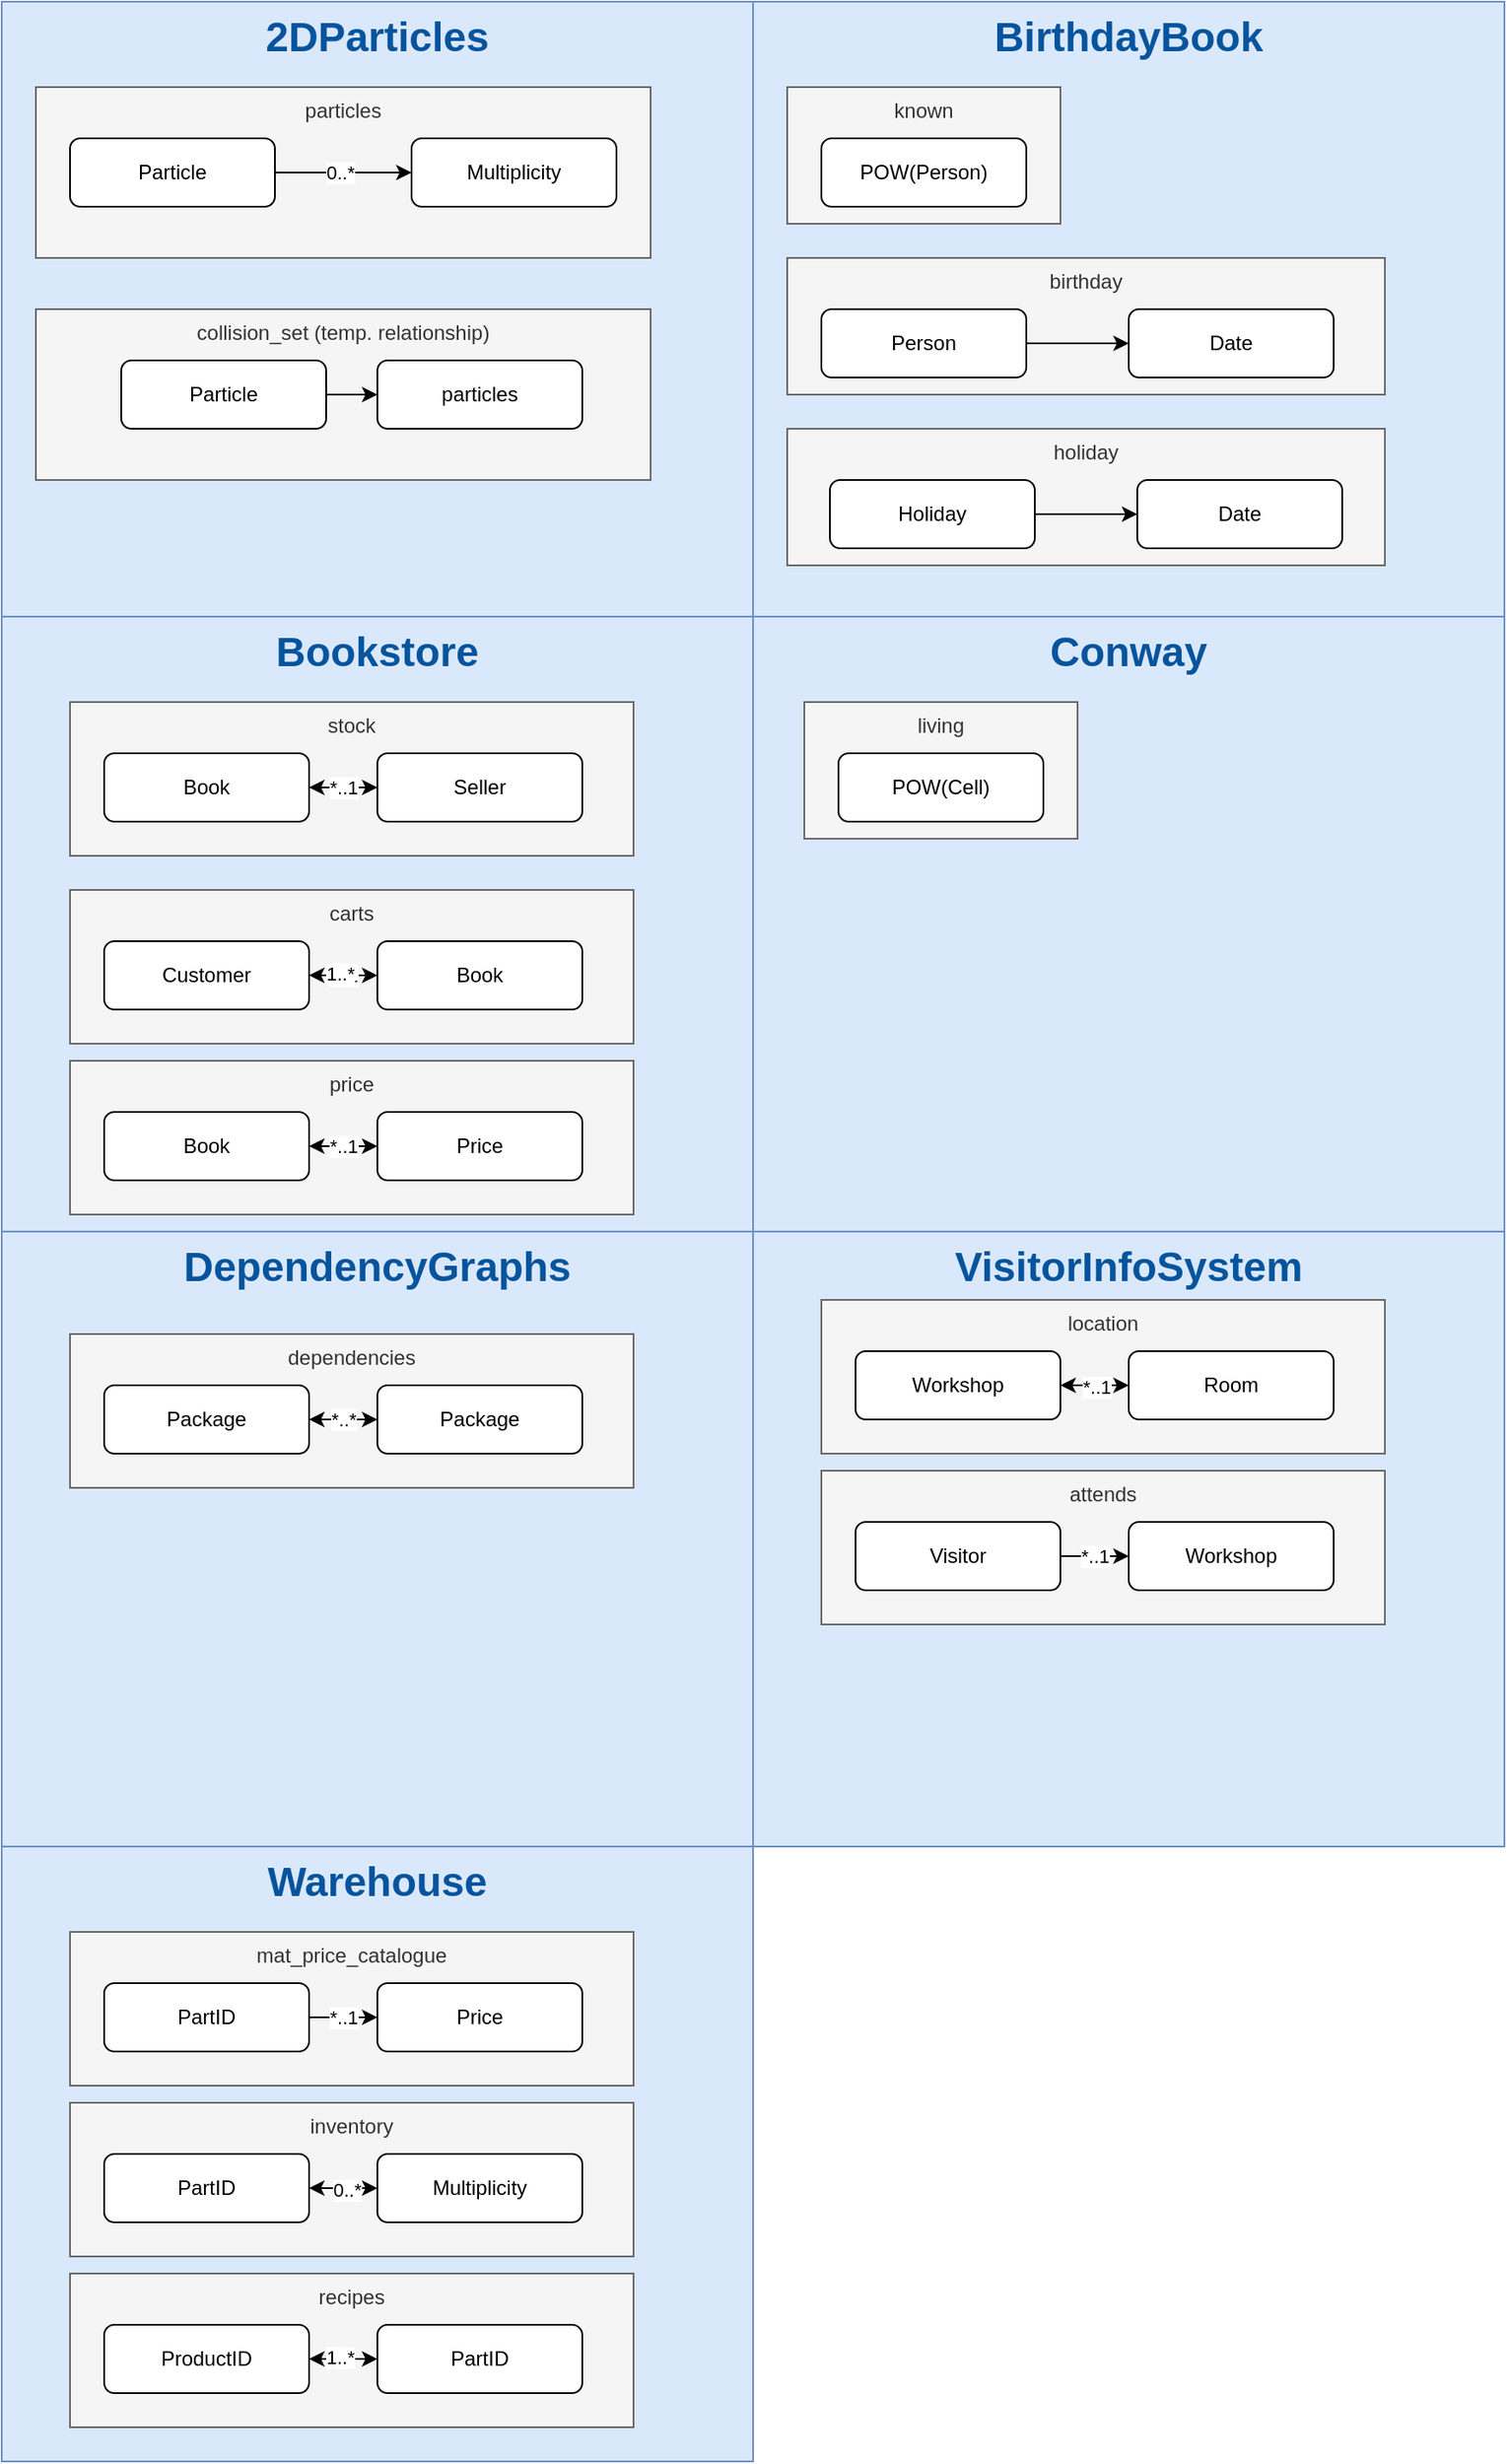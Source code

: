 <mxfile version="27.0.9">
  <diagram name="Page-1" id="w9w_AlYV4Vd5oAH4ISGR">
    <mxGraphModel dx="984" dy="595" grid="1" gridSize="10" guides="1" tooltips="1" connect="1" arrows="1" fold="1" page="1" pageScale="1" pageWidth="850" pageHeight="1100" math="0" shadow="0">
      <root>
        <mxCell id="0" />
        <mxCell id="1" parent="0" />
        <mxCell id="fZ6it2iN-y469keC8vvI-1" value="2DParticles" style="rounded=0;whiteSpace=wrap;html=1;fillColor=#dae8fc;strokeColor=#6c8ebf;verticalAlign=top;fontSize=24;fontStyle=1;fontColor=light-dark(#06549d, #ededed);movable=0;resizable=0;rotatable=0;deletable=0;editable=0;locked=1;connectable=0;" vertex="1" parent="1">
          <mxGeometry y="320" width="440" height="360" as="geometry" />
        </mxCell>
        <mxCell id="fZ6it2iN-y469keC8vvI-2" value="BirthdayBook" style="rounded=0;whiteSpace=wrap;html=1;fillColor=#dae8fc;strokeColor=#6c8ebf;verticalAlign=top;fontSize=24;fontStyle=1;fontColor=light-dark(#06549d, #ededed);movable=0;resizable=0;rotatable=0;deletable=0;editable=0;locked=1;connectable=0;" vertex="1" parent="1">
          <mxGeometry x="440" y="320" width="440" height="360" as="geometry" />
        </mxCell>
        <mxCell id="fZ6it2iN-y469keC8vvI-3" value="Bookstore" style="rounded=0;whiteSpace=wrap;html=1;fillColor=#dae8fc;strokeColor=#6c8ebf;verticalAlign=top;fontSize=24;fontStyle=1;fontColor=light-dark(#06549d, #ededed);movable=0;resizable=0;rotatable=0;deletable=0;editable=0;locked=1;connectable=0;" vertex="1" parent="1">
          <mxGeometry y="680" width="440" height="360" as="geometry" />
        </mxCell>
        <mxCell id="fZ6it2iN-y469keC8vvI-4" value="Conway" style="rounded=0;whiteSpace=wrap;html=1;fillColor=#dae8fc;strokeColor=#6c8ebf;verticalAlign=top;fontSize=24;fontStyle=1;fontColor=light-dark(#06549d, #ededed);movable=0;resizable=0;rotatable=0;deletable=0;editable=0;locked=1;connectable=0;" vertex="1" parent="1">
          <mxGeometry x="440" y="680" width="440" height="360" as="geometry" />
        </mxCell>
        <mxCell id="fZ6it2iN-y469keC8vvI-6" value="Warehouse" style="rounded=0;whiteSpace=wrap;html=1;fillColor=#dae8fc;strokeColor=#6c8ebf;verticalAlign=top;fontSize=24;fontStyle=1;fontColor=light-dark(#06549d, #ededed);movable=0;resizable=0;rotatable=0;deletable=0;editable=0;locked=1;connectable=0;" vertex="1" parent="1">
          <mxGeometry y="1400" width="440" height="360" as="geometry" />
        </mxCell>
        <mxCell id="fZ6it2iN-y469keC8vvI-7" value="VisitorInfoSystem" style="rounded=0;whiteSpace=wrap;html=1;fillColor=#dae8fc;strokeColor=#6c8ebf;verticalAlign=top;fontSize=24;fontStyle=1;fontColor=light-dark(#06549d, #ededed);movable=0;resizable=0;rotatable=0;deletable=0;editable=0;locked=1;connectable=0;" vertex="1" parent="1">
          <mxGeometry x="440" y="1040" width="440" height="360" as="geometry" />
        </mxCell>
        <mxCell id="fZ6it2iN-y469keC8vvI-8" value="DependencyGraphs" style="rounded=0;whiteSpace=wrap;html=1;fillColor=#dae8fc;strokeColor=#6c8ebf;verticalAlign=top;fontSize=24;fontStyle=1;fontColor=light-dark(#06549d, #ededed);movable=0;resizable=0;rotatable=0;deletable=0;editable=0;locked=1;connectable=0;" vertex="1" parent="1">
          <mxGeometry y="1040" width="440" height="360" as="geometry" />
        </mxCell>
        <mxCell id="fZ6it2iN-y469keC8vvI-18" value="particles" style="rounded=0;whiteSpace=wrap;html=1;fillColor=#f5f5f5;fontColor=#333333;strokeColor=#666666;verticalAlign=top;" vertex="1" parent="1">
          <mxGeometry x="20" y="370" width="360" height="100" as="geometry" />
        </mxCell>
        <mxCell id="fZ6it2iN-y469keC8vvI-16" style="edgeStyle=orthogonalEdgeStyle;rounded=0;orthogonalLoop=1;jettySize=auto;html=1;" edge="1" parent="1" source="fZ6it2iN-y469keC8vvI-9" target="fZ6it2iN-y469keC8vvI-10">
          <mxGeometry relative="1" as="geometry" />
        </mxCell>
        <mxCell id="fZ6it2iN-y469keC8vvI-17" value="0..*" style="edgeLabel;html=1;align=center;verticalAlign=middle;resizable=0;points=[];" vertex="1" connectable="0" parent="fZ6it2iN-y469keC8vvI-16">
          <mxGeometry x="-0.044" relative="1" as="geometry">
            <mxPoint as="offset" />
          </mxGeometry>
        </mxCell>
        <mxCell id="fZ6it2iN-y469keC8vvI-9" value="Particle" style="rounded=1;whiteSpace=wrap;html=1;" vertex="1" parent="1">
          <mxGeometry x="40" y="400" width="120" height="40" as="geometry" />
        </mxCell>
        <mxCell id="fZ6it2iN-y469keC8vvI-10" value="Multiplicity" style="rounded=1;whiteSpace=wrap;html=1;" vertex="1" parent="1">
          <mxGeometry x="240" y="400" width="120" height="40" as="geometry" />
        </mxCell>
        <mxCell id="fZ6it2iN-y469keC8vvI-22" value="collision_set (temp. relationship)" style="rounded=0;whiteSpace=wrap;html=1;fillColor=#f5f5f5;fontColor=#333333;strokeColor=#666666;verticalAlign=top;" vertex="1" parent="1">
          <mxGeometry x="20" y="500" width="360" height="100" as="geometry" />
        </mxCell>
        <mxCell id="fZ6it2iN-y469keC8vvI-21" style="edgeStyle=orthogonalEdgeStyle;rounded=0;orthogonalLoop=1;jettySize=auto;html=1;" edge="1" parent="1" source="fZ6it2iN-y469keC8vvI-19" target="fZ6it2iN-y469keC8vvI-20">
          <mxGeometry relative="1" as="geometry" />
        </mxCell>
        <mxCell id="fZ6it2iN-y469keC8vvI-19" value="Particle" style="rounded=1;whiteSpace=wrap;html=1;" vertex="1" parent="1">
          <mxGeometry x="70" y="530" width="120" height="40" as="geometry" />
        </mxCell>
        <mxCell id="fZ6it2iN-y469keC8vvI-20" value="particles" style="rounded=1;whiteSpace=wrap;html=1;" vertex="1" parent="1">
          <mxGeometry x="220" y="530" width="120" height="40" as="geometry" />
        </mxCell>
        <mxCell id="fZ6it2iN-y469keC8vvI-24" value="known" style="rounded=0;whiteSpace=wrap;html=1;fillColor=#f5f5f5;fontColor=#333333;strokeColor=#666666;verticalAlign=top;" vertex="1" parent="1">
          <mxGeometry x="460" y="370" width="160" height="80" as="geometry" />
        </mxCell>
        <mxCell id="fZ6it2iN-y469keC8vvI-23" value="POW(Person)" style="rounded=1;whiteSpace=wrap;html=1;" vertex="1" parent="1">
          <mxGeometry x="480" y="400" width="120" height="40" as="geometry" />
        </mxCell>
        <mxCell id="fZ6it2iN-y469keC8vvI-25" value="birthday" style="rounded=0;whiteSpace=wrap;html=1;fillColor=#f5f5f5;fontColor=#333333;strokeColor=#666666;verticalAlign=top;" vertex="1" parent="1">
          <mxGeometry x="460" y="470" width="350" height="80" as="geometry" />
        </mxCell>
        <mxCell id="fZ6it2iN-y469keC8vvI-30" style="edgeStyle=orthogonalEdgeStyle;rounded=0;orthogonalLoop=1;jettySize=auto;html=1;" edge="1" parent="1" source="fZ6it2iN-y469keC8vvI-26" target="fZ6it2iN-y469keC8vvI-29">
          <mxGeometry relative="1" as="geometry" />
        </mxCell>
        <mxCell id="fZ6it2iN-y469keC8vvI-26" value="Person" style="rounded=1;whiteSpace=wrap;html=1;" vertex="1" parent="1">
          <mxGeometry x="480" y="500" width="120" height="40" as="geometry" />
        </mxCell>
        <mxCell id="fZ6it2iN-y469keC8vvI-27" value="holiday" style="rounded=0;whiteSpace=wrap;html=1;fillColor=#f5f5f5;fontColor=#333333;strokeColor=#666666;verticalAlign=top;" vertex="1" parent="1">
          <mxGeometry x="460" y="570" width="350" height="80" as="geometry" />
        </mxCell>
        <mxCell id="fZ6it2iN-y469keC8vvI-29" value="Date" style="rounded=1;whiteSpace=wrap;html=1;" vertex="1" parent="1">
          <mxGeometry x="660" y="500" width="120" height="40" as="geometry" />
        </mxCell>
        <mxCell id="fZ6it2iN-y469keC8vvI-31" style="edgeStyle=orthogonalEdgeStyle;rounded=0;orthogonalLoop=1;jettySize=auto;html=1;" edge="1" parent="1" source="fZ6it2iN-y469keC8vvI-32" target="fZ6it2iN-y469keC8vvI-33">
          <mxGeometry relative="1" as="geometry" />
        </mxCell>
        <mxCell id="fZ6it2iN-y469keC8vvI-32" value="Holiday" style="rounded=1;whiteSpace=wrap;html=1;" vertex="1" parent="1">
          <mxGeometry x="485" y="600" width="120" height="40" as="geometry" />
        </mxCell>
        <mxCell id="fZ6it2iN-y469keC8vvI-33" value="Date" style="rounded=1;whiteSpace=wrap;html=1;" vertex="1" parent="1">
          <mxGeometry x="665" y="600" width="120" height="40" as="geometry" />
        </mxCell>
        <mxCell id="fZ6it2iN-y469keC8vvI-34" value="stock" style="rounded=0;whiteSpace=wrap;html=1;fillColor=#f5f5f5;fontColor=#333333;strokeColor=#666666;verticalAlign=top;" vertex="1" parent="1">
          <mxGeometry x="40" y="730" width="330" height="90" as="geometry" />
        </mxCell>
        <mxCell id="fZ6it2iN-y469keC8vvI-35" style="edgeStyle=orthogonalEdgeStyle;rounded=0;orthogonalLoop=1;jettySize=auto;html=1;startArrow=classic;startFill=1;" edge="1" parent="1" source="fZ6it2iN-y469keC8vvI-36" target="fZ6it2iN-y469keC8vvI-37">
          <mxGeometry relative="1" as="geometry" />
        </mxCell>
        <mxCell id="fZ6it2iN-y469keC8vvI-41" value="*..1" style="edgeLabel;html=1;align=center;verticalAlign=middle;resizable=0;points=[];" vertex="1" connectable="0" parent="fZ6it2iN-y469keC8vvI-35">
          <mxGeometry x="-0.455" relative="1" as="geometry">
            <mxPoint x="9" as="offset" />
          </mxGeometry>
        </mxCell>
        <mxCell id="fZ6it2iN-y469keC8vvI-36" value="Book" style="rounded=1;whiteSpace=wrap;html=1;" vertex="1" parent="1">
          <mxGeometry x="60" y="760" width="120" height="40" as="geometry" />
        </mxCell>
        <mxCell id="fZ6it2iN-y469keC8vvI-37" value="Seller" style="rounded=1;whiteSpace=wrap;html=1;" vertex="1" parent="1">
          <mxGeometry x="220" y="760" width="120" height="40" as="geometry" />
        </mxCell>
        <mxCell id="fZ6it2iN-y469keC8vvI-42" value="carts" style="rounded=0;whiteSpace=wrap;html=1;fillColor=#f5f5f5;fontColor=#333333;strokeColor=#666666;verticalAlign=top;" vertex="1" parent="1">
          <mxGeometry x="40" y="840" width="330" height="90" as="geometry" />
        </mxCell>
        <mxCell id="fZ6it2iN-y469keC8vvI-43" style="edgeStyle=orthogonalEdgeStyle;rounded=0;orthogonalLoop=1;jettySize=auto;html=1;startArrow=classic;startFill=1;" edge="1" parent="1" source="fZ6it2iN-y469keC8vvI-45" target="fZ6it2iN-y469keC8vvI-46">
          <mxGeometry relative="1" as="geometry" />
        </mxCell>
        <mxCell id="fZ6it2iN-y469keC8vvI-44" value="*..1" style="edgeLabel;html=1;align=center;verticalAlign=middle;resizable=0;points=[];" vertex="1" connectable="0" parent="fZ6it2iN-y469keC8vvI-43">
          <mxGeometry x="-0.455" relative="1" as="geometry">
            <mxPoint x="9" as="offset" />
          </mxGeometry>
        </mxCell>
        <mxCell id="fZ6it2iN-y469keC8vvI-52" value="1..*" style="edgeLabel;html=1;align=center;verticalAlign=middle;resizable=0;points=[];" vertex="1" connectable="0" parent="fZ6it2iN-y469keC8vvI-43">
          <mxGeometry x="-0.089" y="1" relative="1" as="geometry">
            <mxPoint as="offset" />
          </mxGeometry>
        </mxCell>
        <mxCell id="fZ6it2iN-y469keC8vvI-45" value="Customer" style="rounded=1;whiteSpace=wrap;html=1;" vertex="1" parent="1">
          <mxGeometry x="60" y="870" width="120" height="40" as="geometry" />
        </mxCell>
        <mxCell id="fZ6it2iN-y469keC8vvI-46" value="Book" style="rounded=1;whiteSpace=wrap;html=1;" vertex="1" parent="1">
          <mxGeometry x="220" y="870" width="120" height="40" as="geometry" />
        </mxCell>
        <mxCell id="fZ6it2iN-y469keC8vvI-47" value="price" style="rounded=0;whiteSpace=wrap;html=1;fillColor=#f5f5f5;fontColor=#333333;strokeColor=#666666;verticalAlign=top;" vertex="1" parent="1">
          <mxGeometry x="40" y="940" width="330" height="90" as="geometry" />
        </mxCell>
        <mxCell id="fZ6it2iN-y469keC8vvI-48" style="edgeStyle=orthogonalEdgeStyle;rounded=0;orthogonalLoop=1;jettySize=auto;html=1;startArrow=classic;startFill=1;" edge="1" parent="1" source="fZ6it2iN-y469keC8vvI-50" target="fZ6it2iN-y469keC8vvI-51">
          <mxGeometry relative="1" as="geometry" />
        </mxCell>
        <mxCell id="fZ6it2iN-y469keC8vvI-49" value="*..1" style="edgeLabel;html=1;align=center;verticalAlign=middle;resizable=0;points=[];" vertex="1" connectable="0" parent="fZ6it2iN-y469keC8vvI-48">
          <mxGeometry x="-0.455" relative="1" as="geometry">
            <mxPoint x="9" as="offset" />
          </mxGeometry>
        </mxCell>
        <mxCell id="fZ6it2iN-y469keC8vvI-50" value="Book" style="rounded=1;whiteSpace=wrap;html=1;" vertex="1" parent="1">
          <mxGeometry x="60" y="970" width="120" height="40" as="geometry" />
        </mxCell>
        <mxCell id="fZ6it2iN-y469keC8vvI-51" value="Price" style="rounded=1;whiteSpace=wrap;html=1;" vertex="1" parent="1">
          <mxGeometry x="220" y="970" width="120" height="40" as="geometry" />
        </mxCell>
        <mxCell id="fZ6it2iN-y469keC8vvI-53" value="living" style="rounded=0;whiteSpace=wrap;html=1;fillColor=#f5f5f5;fontColor=#333333;strokeColor=#666666;verticalAlign=top;" vertex="1" parent="1">
          <mxGeometry x="470" y="730" width="160" height="80" as="geometry" />
        </mxCell>
        <mxCell id="fZ6it2iN-y469keC8vvI-54" value="POW(Cell)" style="rounded=1;whiteSpace=wrap;html=1;" vertex="1" parent="1">
          <mxGeometry x="490" y="760" width="120" height="40" as="geometry" />
        </mxCell>
        <mxCell id="fZ6it2iN-y469keC8vvI-55" value="dependencies" style="rounded=0;whiteSpace=wrap;html=1;fillColor=#f5f5f5;fontColor=#333333;strokeColor=#666666;verticalAlign=top;" vertex="1" parent="1">
          <mxGeometry x="40" y="1100" width="330" height="90" as="geometry" />
        </mxCell>
        <mxCell id="fZ6it2iN-y469keC8vvI-56" style="edgeStyle=orthogonalEdgeStyle;rounded=0;orthogonalLoop=1;jettySize=auto;html=1;startArrow=classic;startFill=1;" edge="1" parent="1" source="fZ6it2iN-y469keC8vvI-58" target="fZ6it2iN-y469keC8vvI-59">
          <mxGeometry relative="1" as="geometry" />
        </mxCell>
        <mxCell id="fZ6it2iN-y469keC8vvI-57" value="*..*" style="edgeLabel;html=1;align=center;verticalAlign=middle;resizable=0;points=[];" vertex="1" connectable="0" parent="fZ6it2iN-y469keC8vvI-56">
          <mxGeometry x="-0.455" relative="1" as="geometry">
            <mxPoint x="9" as="offset" />
          </mxGeometry>
        </mxCell>
        <mxCell id="fZ6it2iN-y469keC8vvI-58" value="Package" style="rounded=1;whiteSpace=wrap;html=1;" vertex="1" parent="1">
          <mxGeometry x="60" y="1130" width="120" height="40" as="geometry" />
        </mxCell>
        <mxCell id="fZ6it2iN-y469keC8vvI-59" value="Package" style="rounded=1;whiteSpace=wrap;html=1;" vertex="1" parent="1">
          <mxGeometry x="220" y="1130" width="120" height="40" as="geometry" />
        </mxCell>
        <mxCell id="fZ6it2iN-y469keC8vvI-60" value="location" style="rounded=0;whiteSpace=wrap;html=1;fillColor=#f5f5f5;fontColor=#333333;strokeColor=#666666;verticalAlign=top;" vertex="1" parent="1">
          <mxGeometry x="480" y="1080" width="330" height="90" as="geometry" />
        </mxCell>
        <mxCell id="fZ6it2iN-y469keC8vvI-61" style="edgeStyle=orthogonalEdgeStyle;rounded=0;orthogonalLoop=1;jettySize=auto;html=1;startArrow=classic;startFill=1;" edge="1" parent="1" source="fZ6it2iN-y469keC8vvI-63" target="fZ6it2iN-y469keC8vvI-64">
          <mxGeometry relative="1" as="geometry" />
        </mxCell>
        <mxCell id="fZ6it2iN-y469keC8vvI-72" value="*..1" style="edgeLabel;html=1;align=center;verticalAlign=middle;resizable=0;points=[];" vertex="1" connectable="0" parent="fZ6it2iN-y469keC8vvI-61">
          <mxGeometry x="0.054" y="-1" relative="1" as="geometry">
            <mxPoint as="offset" />
          </mxGeometry>
        </mxCell>
        <mxCell id="fZ6it2iN-y469keC8vvI-63" value="Workshop" style="rounded=1;whiteSpace=wrap;html=1;" vertex="1" parent="1">
          <mxGeometry x="500" y="1110" width="120" height="40" as="geometry" />
        </mxCell>
        <mxCell id="fZ6it2iN-y469keC8vvI-64" value="Room" style="rounded=1;whiteSpace=wrap;html=1;" vertex="1" parent="1">
          <mxGeometry x="660" y="1110" width="120" height="40" as="geometry" />
        </mxCell>
        <mxCell id="fZ6it2iN-y469keC8vvI-65" value="attends" style="rounded=0;whiteSpace=wrap;html=1;fillColor=#f5f5f5;fontColor=#333333;strokeColor=#666666;verticalAlign=top;" vertex="1" parent="1">
          <mxGeometry x="480" y="1180" width="330" height="90" as="geometry" />
        </mxCell>
        <mxCell id="fZ6it2iN-y469keC8vvI-66" style="edgeStyle=orthogonalEdgeStyle;rounded=0;orthogonalLoop=1;jettySize=auto;html=1;startArrow=none;startFill=0;" edge="1" parent="1" source="fZ6it2iN-y469keC8vvI-68" target="fZ6it2iN-y469keC8vvI-69">
          <mxGeometry relative="1" as="geometry" />
        </mxCell>
        <mxCell id="fZ6it2iN-y469keC8vvI-74" value="*..1" style="edgeLabel;html=1;align=center;verticalAlign=middle;resizable=0;points=[];" vertex="1" connectable="0" parent="fZ6it2iN-y469keC8vvI-66">
          <mxGeometry x="-0.018" relative="1" as="geometry">
            <mxPoint as="offset" />
          </mxGeometry>
        </mxCell>
        <mxCell id="fZ6it2iN-y469keC8vvI-68" value="Visitor" style="rounded=1;whiteSpace=wrap;html=1;" vertex="1" parent="1">
          <mxGeometry x="500" y="1210" width="120" height="40" as="geometry" />
        </mxCell>
        <mxCell id="fZ6it2iN-y469keC8vvI-69" value="Workshop" style="rounded=1;whiteSpace=wrap;html=1;" vertex="1" parent="1">
          <mxGeometry x="660" y="1210" width="120" height="40" as="geometry" />
        </mxCell>
        <mxCell id="fZ6it2iN-y469keC8vvI-75" value="mat_price_catalogue" style="rounded=0;whiteSpace=wrap;html=1;fillColor=#f5f5f5;fontColor=#333333;strokeColor=#666666;verticalAlign=top;" vertex="1" parent="1">
          <mxGeometry x="40" y="1450" width="330" height="90" as="geometry" />
        </mxCell>
        <mxCell id="fZ6it2iN-y469keC8vvI-76" style="edgeStyle=orthogonalEdgeStyle;rounded=0;orthogonalLoop=1;jettySize=auto;html=1;startArrow=none;startFill=0;" edge="1" parent="1" source="fZ6it2iN-y469keC8vvI-78" target="fZ6it2iN-y469keC8vvI-79">
          <mxGeometry relative="1" as="geometry" />
        </mxCell>
        <mxCell id="fZ6it2iN-y469keC8vvI-77" value="*..1" style="edgeLabel;html=1;align=center;verticalAlign=middle;resizable=0;points=[];" vertex="1" connectable="0" parent="fZ6it2iN-y469keC8vvI-76">
          <mxGeometry x="-0.455" relative="1" as="geometry">
            <mxPoint x="9" as="offset" />
          </mxGeometry>
        </mxCell>
        <mxCell id="fZ6it2iN-y469keC8vvI-78" value="PartID" style="rounded=1;whiteSpace=wrap;html=1;" vertex="1" parent="1">
          <mxGeometry x="60" y="1480" width="120" height="40" as="geometry" />
        </mxCell>
        <mxCell id="fZ6it2iN-y469keC8vvI-79" value="Price" style="rounded=1;whiteSpace=wrap;html=1;" vertex="1" parent="1">
          <mxGeometry x="220" y="1480" width="120" height="40" as="geometry" />
        </mxCell>
        <mxCell id="fZ6it2iN-y469keC8vvI-80" value="inventory" style="rounded=0;whiteSpace=wrap;html=1;fillColor=#f5f5f5;fontColor=#333333;strokeColor=#666666;verticalAlign=top;" vertex="1" parent="1">
          <mxGeometry x="40" y="1550" width="330" height="90" as="geometry" />
        </mxCell>
        <mxCell id="fZ6it2iN-y469keC8vvI-81" style="edgeStyle=orthogonalEdgeStyle;rounded=0;orthogonalLoop=1;jettySize=auto;html=1;startArrow=classic;startFill=1;" edge="1" parent="1" source="fZ6it2iN-y469keC8vvI-83" target="fZ6it2iN-y469keC8vvI-84">
          <mxGeometry relative="1" as="geometry" />
        </mxCell>
        <mxCell id="fZ6it2iN-y469keC8vvI-92" value="0..*" style="edgeLabel;html=1;align=center;verticalAlign=middle;resizable=0;points=[];" vertex="1" connectable="0" parent="fZ6it2iN-y469keC8vvI-81">
          <mxGeometry x="0.102" y="-1" relative="1" as="geometry">
            <mxPoint as="offset" />
          </mxGeometry>
        </mxCell>
        <mxCell id="fZ6it2iN-y469keC8vvI-83" value="PartID" style="rounded=1;whiteSpace=wrap;html=1;" vertex="1" parent="1">
          <mxGeometry x="60" y="1580" width="120" height="40" as="geometry" />
        </mxCell>
        <mxCell id="fZ6it2iN-y469keC8vvI-84" value="Multiplicity" style="rounded=1;whiteSpace=wrap;html=1;" vertex="1" parent="1">
          <mxGeometry x="220" y="1580" width="120" height="40" as="geometry" />
        </mxCell>
        <mxCell id="fZ6it2iN-y469keC8vvI-85" value="recipes" style="rounded=0;whiteSpace=wrap;html=1;fillColor=#f5f5f5;fontColor=#333333;strokeColor=#666666;verticalAlign=top;" vertex="1" parent="1">
          <mxGeometry x="40" y="1650" width="330" height="90" as="geometry" />
        </mxCell>
        <mxCell id="fZ6it2iN-y469keC8vvI-86" style="edgeStyle=orthogonalEdgeStyle;rounded=0;orthogonalLoop=1;jettySize=auto;html=1;startArrow=classic;startFill=1;" edge="1" parent="1" source="fZ6it2iN-y469keC8vvI-88" target="fZ6it2iN-y469keC8vvI-89">
          <mxGeometry relative="1" as="geometry" />
        </mxCell>
        <mxCell id="fZ6it2iN-y469keC8vvI-94" value="1..*" style="edgeLabel;html=1;align=center;verticalAlign=middle;resizable=0;points=[];" vertex="1" connectable="0" parent="fZ6it2iN-y469keC8vvI-86">
          <mxGeometry x="-0.137" y="1" relative="1" as="geometry">
            <mxPoint as="offset" />
          </mxGeometry>
        </mxCell>
        <mxCell id="fZ6it2iN-y469keC8vvI-88" value="ProductID" style="rounded=1;whiteSpace=wrap;html=1;" vertex="1" parent="1">
          <mxGeometry x="60" y="1680" width="120" height="40" as="geometry" />
        </mxCell>
        <mxCell id="fZ6it2iN-y469keC8vvI-89" value="PartID" style="rounded=1;whiteSpace=wrap;html=1;" vertex="1" parent="1">
          <mxGeometry x="220" y="1680" width="120" height="40" as="geometry" />
        </mxCell>
      </root>
    </mxGraphModel>
  </diagram>
</mxfile>

